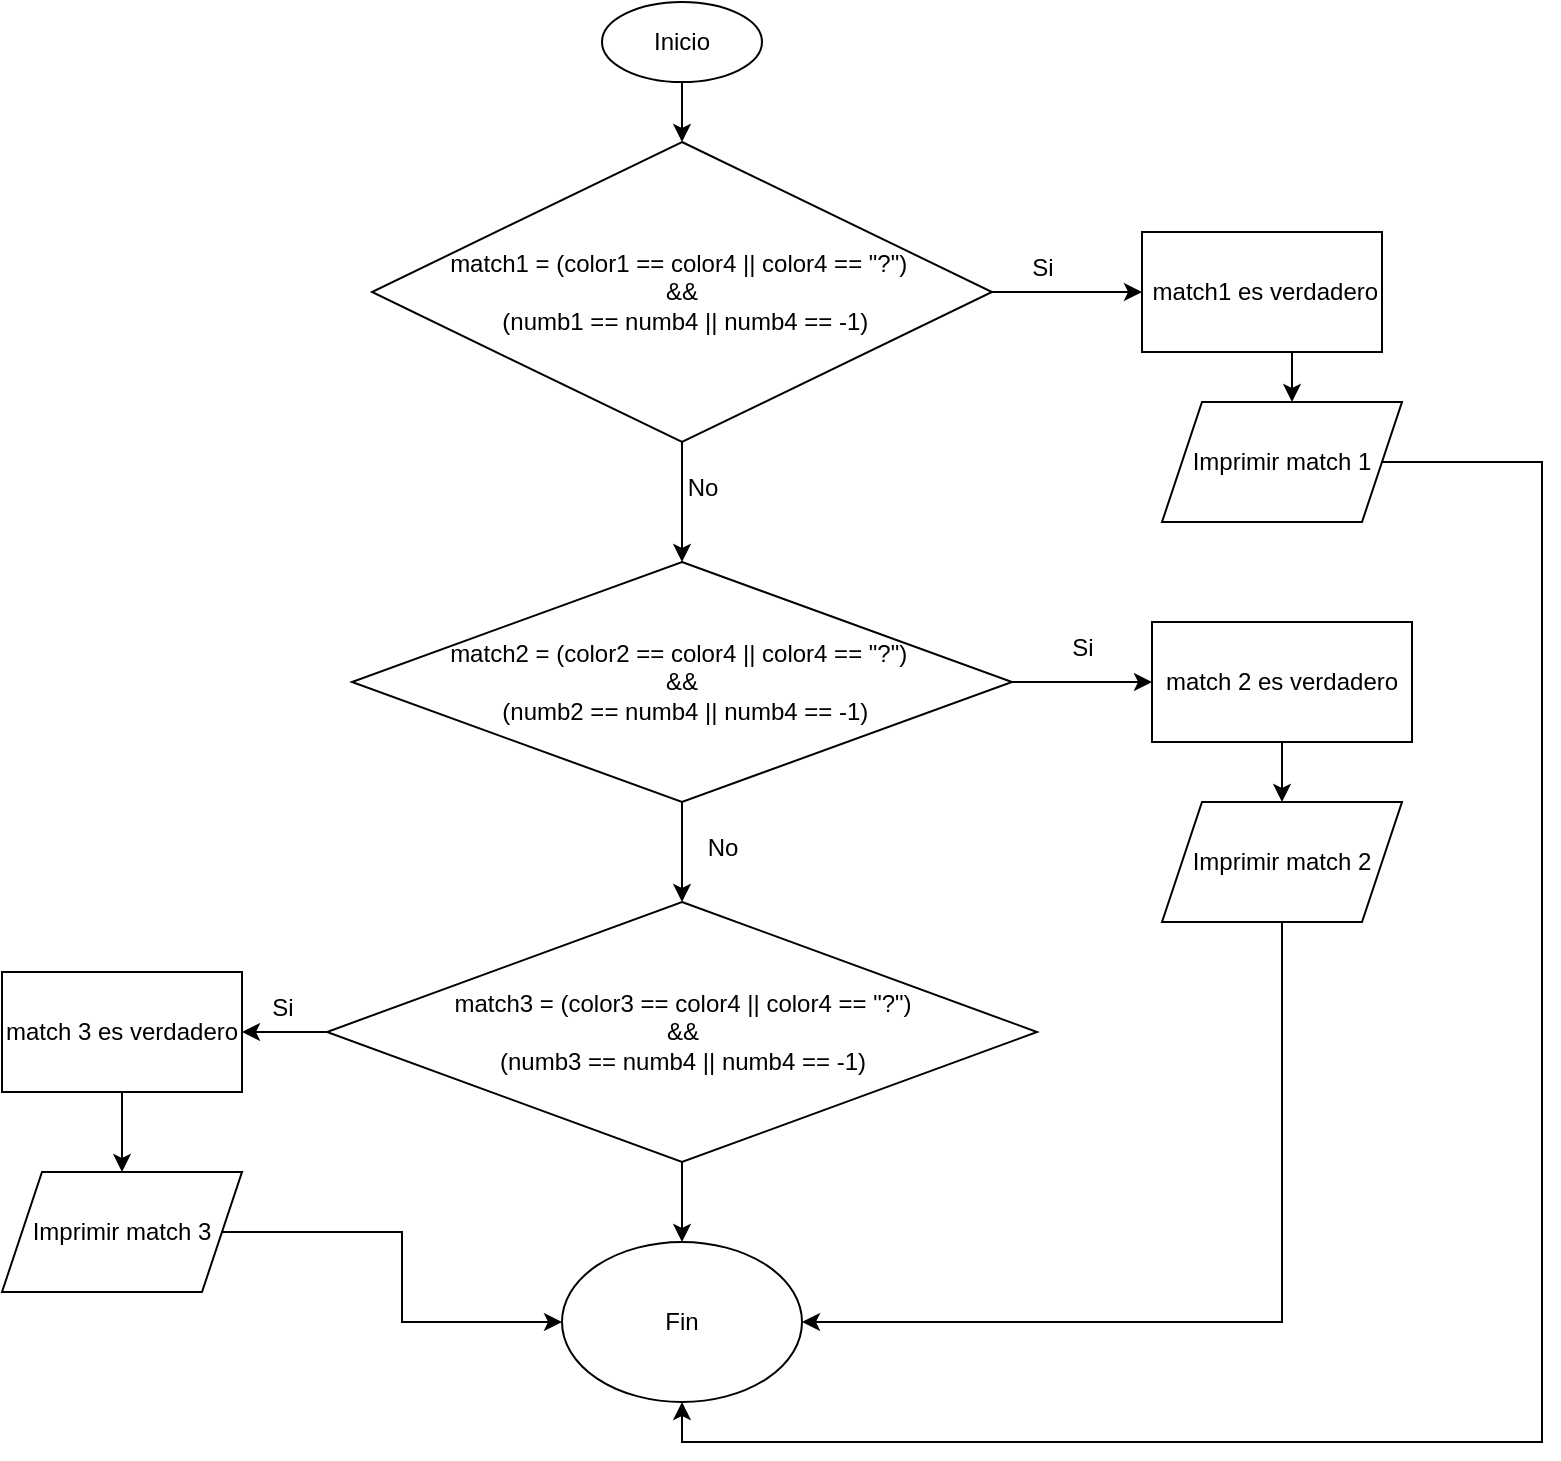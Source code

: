 <mxfile version="24.3.1" type="device">
  <diagram id="C5RBs43oDa-KdzZeNtuy" name="Page-1">
    <mxGraphModel dx="1050" dy="557" grid="1" gridSize="10" guides="1" tooltips="1" connect="1" arrows="1" fold="1" page="1" pageScale="1" pageWidth="827" pageHeight="1169" math="0" shadow="0">
      <root>
        <mxCell id="WIyWlLk6GJQsqaUBKTNV-0" />
        <mxCell id="WIyWlLk6GJQsqaUBKTNV-1" parent="WIyWlLk6GJQsqaUBKTNV-0" />
        <mxCell id="tsaiQSPIUM_nUbL2BGDP-2" value="" style="edgeStyle=orthogonalEdgeStyle;rounded=0;orthogonalLoop=1;jettySize=auto;html=1;" parent="WIyWlLk6GJQsqaUBKTNV-1" source="Ms3_yB5anBsNvGn4rGLA-0" target="tsaiQSPIUM_nUbL2BGDP-1" edge="1">
          <mxGeometry relative="1" as="geometry" />
        </mxCell>
        <mxCell id="Ms3_yB5anBsNvGn4rGLA-0" value="Inicio" style="ellipse;whiteSpace=wrap;html=1;" parent="WIyWlLk6GJQsqaUBKTNV-1" vertex="1">
          <mxGeometry x="330" width="80" height="40" as="geometry" />
        </mxCell>
        <mxCell id="tsaiQSPIUM_nUbL2BGDP-4" value="" style="edgeStyle=orthogonalEdgeStyle;rounded=0;orthogonalLoop=1;jettySize=auto;html=1;" parent="WIyWlLk6GJQsqaUBKTNV-1" source="tsaiQSPIUM_nUbL2BGDP-1" edge="1">
          <mxGeometry relative="1" as="geometry">
            <mxPoint x="600" y="145" as="targetPoint" />
          </mxGeometry>
        </mxCell>
        <mxCell id="xGQPDzoAKdzZjPriDPHY-4" value="" style="edgeStyle=orthogonalEdgeStyle;rounded=0;orthogonalLoop=1;jettySize=auto;html=1;" edge="1" parent="WIyWlLk6GJQsqaUBKTNV-1" source="tsaiQSPIUM_nUbL2BGDP-1" target="xGQPDzoAKdzZjPriDPHY-3">
          <mxGeometry relative="1" as="geometry" />
        </mxCell>
        <mxCell id="tsaiQSPIUM_nUbL2BGDP-1" value="match1 = (color1 == color4 || color4 == &quot;?&quot;)&amp;nbsp;&lt;div&gt;&amp;amp;&amp;amp;&lt;/div&gt;&lt;div&gt;&amp;nbsp;(numb1 == numb4 || numb4 == -1)&lt;/div&gt;" style="rhombus;whiteSpace=wrap;html=1;" parent="WIyWlLk6GJQsqaUBKTNV-1" vertex="1">
          <mxGeometry x="215" y="70" width="310" height="150" as="geometry" />
        </mxCell>
        <mxCell id="tsaiQSPIUM_nUbL2BGDP-7" value="" style="edgeStyle=orthogonalEdgeStyle;rounded=0;orthogonalLoop=1;jettySize=auto;html=1;" parent="WIyWlLk6GJQsqaUBKTNV-1" edge="1">
          <mxGeometry relative="1" as="geometry">
            <mxPoint x="675" y="162.5" as="sourcePoint" />
            <mxPoint x="675" y="200" as="targetPoint" />
          </mxGeometry>
        </mxCell>
        <mxCell id="tsaiQSPIUM_nUbL2BGDP-5" value="Si" style="text;html=1;align=center;verticalAlign=middle;resizable=0;points=[];autosize=1;strokeColor=none;fillColor=none;" parent="WIyWlLk6GJQsqaUBKTNV-1" vertex="1">
          <mxGeometry x="535" y="118" width="30" height="30" as="geometry" />
        </mxCell>
        <mxCell id="xGQPDzoAKdzZjPriDPHY-0" value="&amp;nbsp;match1 es verdadero" style="rounded=0;whiteSpace=wrap;html=1;" vertex="1" parent="WIyWlLk6GJQsqaUBKTNV-1">
          <mxGeometry x="600" y="115" width="120" height="60" as="geometry" />
        </mxCell>
        <mxCell id="xGQPDzoAKdzZjPriDPHY-24" style="edgeStyle=orthogonalEdgeStyle;rounded=0;orthogonalLoop=1;jettySize=auto;html=1;exitX=1;exitY=0.5;exitDx=0;exitDy=0;entryX=0.5;entryY=1;entryDx=0;entryDy=0;" edge="1" parent="WIyWlLk6GJQsqaUBKTNV-1" source="xGQPDzoAKdzZjPriDPHY-1" target="xGQPDzoAKdzZjPriDPHY-16">
          <mxGeometry relative="1" as="geometry">
            <Array as="points">
              <mxPoint x="800" y="230" />
              <mxPoint x="800" y="720" />
              <mxPoint x="370" y="720" />
            </Array>
          </mxGeometry>
        </mxCell>
        <mxCell id="xGQPDzoAKdzZjPriDPHY-1" value="Imprimir match 1" style="shape=parallelogram;perimeter=parallelogramPerimeter;whiteSpace=wrap;html=1;fixedSize=1;" vertex="1" parent="WIyWlLk6GJQsqaUBKTNV-1">
          <mxGeometry x="610" y="200" width="120" height="60" as="geometry" />
        </mxCell>
        <mxCell id="xGQPDzoAKdzZjPriDPHY-7" value="" style="edgeStyle=orthogonalEdgeStyle;rounded=0;orthogonalLoop=1;jettySize=auto;html=1;" edge="1" parent="WIyWlLk6GJQsqaUBKTNV-1" source="xGQPDzoAKdzZjPriDPHY-3" target="xGQPDzoAKdzZjPriDPHY-6">
          <mxGeometry relative="1" as="geometry" />
        </mxCell>
        <mxCell id="xGQPDzoAKdzZjPriDPHY-11" value="" style="edgeStyle=orthogonalEdgeStyle;rounded=0;orthogonalLoop=1;jettySize=auto;html=1;" edge="1" parent="WIyWlLk6GJQsqaUBKTNV-1" source="xGQPDzoAKdzZjPriDPHY-3" target="xGQPDzoAKdzZjPriDPHY-10">
          <mxGeometry relative="1" as="geometry" />
        </mxCell>
        <mxCell id="xGQPDzoAKdzZjPriDPHY-3" value="match2 = (color2 == color4 || color4 == &quot;?&quot;)&amp;nbsp;&lt;div&gt;&amp;amp;&amp;amp;&lt;/div&gt;&lt;div&gt;&amp;nbsp;(numb2 == numb4 || numb4 == -1)&lt;/div&gt;" style="rhombus;whiteSpace=wrap;html=1;" vertex="1" parent="WIyWlLk6GJQsqaUBKTNV-1">
          <mxGeometry x="205" y="280" width="330" height="120" as="geometry" />
        </mxCell>
        <mxCell id="xGQPDzoAKdzZjPriDPHY-5" value="No" style="text;html=1;align=center;verticalAlign=middle;resizable=0;points=[];autosize=1;strokeColor=none;fillColor=none;" vertex="1" parent="WIyWlLk6GJQsqaUBKTNV-1">
          <mxGeometry x="360" y="228" width="40" height="30" as="geometry" />
        </mxCell>
        <mxCell id="xGQPDzoAKdzZjPriDPHY-9" value="" style="edgeStyle=orthogonalEdgeStyle;rounded=0;orthogonalLoop=1;jettySize=auto;html=1;" edge="1" parent="WIyWlLk6GJQsqaUBKTNV-1" source="xGQPDzoAKdzZjPriDPHY-6" target="xGQPDzoAKdzZjPriDPHY-8">
          <mxGeometry relative="1" as="geometry" />
        </mxCell>
        <mxCell id="xGQPDzoAKdzZjPriDPHY-6" value="match 2 es verdadero" style="rounded=0;whiteSpace=wrap;html=1;" vertex="1" parent="WIyWlLk6GJQsqaUBKTNV-1">
          <mxGeometry x="605" y="310" width="130" height="60" as="geometry" />
        </mxCell>
        <mxCell id="xGQPDzoAKdzZjPriDPHY-23" style="edgeStyle=orthogonalEdgeStyle;rounded=0;orthogonalLoop=1;jettySize=auto;html=1;exitX=0.5;exitY=1;exitDx=0;exitDy=0;entryX=1;entryY=0.5;entryDx=0;entryDy=0;" edge="1" parent="WIyWlLk6GJQsqaUBKTNV-1" source="xGQPDzoAKdzZjPriDPHY-8" target="xGQPDzoAKdzZjPriDPHY-16">
          <mxGeometry relative="1" as="geometry" />
        </mxCell>
        <mxCell id="xGQPDzoAKdzZjPriDPHY-8" value="Imprimir match 2" style="shape=parallelogram;perimeter=parallelogramPerimeter;whiteSpace=wrap;html=1;fixedSize=1;" vertex="1" parent="WIyWlLk6GJQsqaUBKTNV-1">
          <mxGeometry x="610" y="400" width="120" height="60" as="geometry" />
        </mxCell>
        <mxCell id="xGQPDzoAKdzZjPriDPHY-13" value="" style="edgeStyle=orthogonalEdgeStyle;rounded=0;orthogonalLoop=1;jettySize=auto;html=1;" edge="1" parent="WIyWlLk6GJQsqaUBKTNV-1" source="xGQPDzoAKdzZjPriDPHY-10" target="xGQPDzoAKdzZjPriDPHY-12">
          <mxGeometry relative="1" as="geometry" />
        </mxCell>
        <mxCell id="xGQPDzoAKdzZjPriDPHY-19" value="" style="edgeStyle=orthogonalEdgeStyle;rounded=0;orthogonalLoop=1;jettySize=auto;html=1;" edge="1" parent="WIyWlLk6GJQsqaUBKTNV-1" source="xGQPDzoAKdzZjPriDPHY-10" target="xGQPDzoAKdzZjPriDPHY-16">
          <mxGeometry relative="1" as="geometry" />
        </mxCell>
        <mxCell id="xGQPDzoAKdzZjPriDPHY-10" value="match3 = (color3 == color4 || color4 == &quot;?&quot;)&lt;div&gt;&amp;nbsp;&amp;amp;&amp;amp;&amp;nbsp;&lt;/div&gt;&lt;div&gt;(numb3 == numb4 || numb4 == -1)&lt;/div&gt;" style="rhombus;whiteSpace=wrap;html=1;" vertex="1" parent="WIyWlLk6GJQsqaUBKTNV-1">
          <mxGeometry x="192.5" y="450" width="355" height="130" as="geometry" />
        </mxCell>
        <mxCell id="xGQPDzoAKdzZjPriDPHY-15" value="" style="edgeStyle=orthogonalEdgeStyle;rounded=0;orthogonalLoop=1;jettySize=auto;html=1;" edge="1" parent="WIyWlLk6GJQsqaUBKTNV-1" source="xGQPDzoAKdzZjPriDPHY-12" target="xGQPDzoAKdzZjPriDPHY-14">
          <mxGeometry relative="1" as="geometry" />
        </mxCell>
        <mxCell id="xGQPDzoAKdzZjPriDPHY-12" value="match 3 es verdadero" style="rounded=0;whiteSpace=wrap;html=1;" vertex="1" parent="WIyWlLk6GJQsqaUBKTNV-1">
          <mxGeometry x="30" y="485" width="120" height="60" as="geometry" />
        </mxCell>
        <mxCell id="xGQPDzoAKdzZjPriDPHY-18" style="edgeStyle=orthogonalEdgeStyle;rounded=0;orthogonalLoop=1;jettySize=auto;html=1;exitX=1;exitY=0.5;exitDx=0;exitDy=0;" edge="1" parent="WIyWlLk6GJQsqaUBKTNV-1" source="xGQPDzoAKdzZjPriDPHY-14" target="xGQPDzoAKdzZjPriDPHY-16">
          <mxGeometry relative="1" as="geometry" />
        </mxCell>
        <mxCell id="xGQPDzoAKdzZjPriDPHY-14" value="Imprimir match 3" style="shape=parallelogram;perimeter=parallelogramPerimeter;whiteSpace=wrap;html=1;fixedSize=1;" vertex="1" parent="WIyWlLk6GJQsqaUBKTNV-1">
          <mxGeometry x="30" y="585" width="120" height="60" as="geometry" />
        </mxCell>
        <mxCell id="xGQPDzoAKdzZjPriDPHY-16" value="Fin" style="ellipse;whiteSpace=wrap;html=1;" vertex="1" parent="WIyWlLk6GJQsqaUBKTNV-1">
          <mxGeometry x="310" y="620" width="120" height="80" as="geometry" />
        </mxCell>
        <mxCell id="xGQPDzoAKdzZjPriDPHY-20" value="Si" style="text;html=1;align=center;verticalAlign=middle;resizable=0;points=[];autosize=1;strokeColor=none;fillColor=none;" vertex="1" parent="WIyWlLk6GJQsqaUBKTNV-1">
          <mxGeometry x="555" y="308" width="30" height="30" as="geometry" />
        </mxCell>
        <mxCell id="xGQPDzoAKdzZjPriDPHY-21" value="Si" style="text;html=1;align=center;verticalAlign=middle;resizable=0;points=[];autosize=1;strokeColor=none;fillColor=none;" vertex="1" parent="WIyWlLk6GJQsqaUBKTNV-1">
          <mxGeometry x="155" y="488" width="30" height="30" as="geometry" />
        </mxCell>
        <mxCell id="xGQPDzoAKdzZjPriDPHY-22" value="No" style="text;html=1;align=center;verticalAlign=middle;resizable=0;points=[];autosize=1;strokeColor=none;fillColor=none;" vertex="1" parent="WIyWlLk6GJQsqaUBKTNV-1">
          <mxGeometry x="370" y="408" width="40" height="30" as="geometry" />
        </mxCell>
      </root>
    </mxGraphModel>
  </diagram>
</mxfile>
